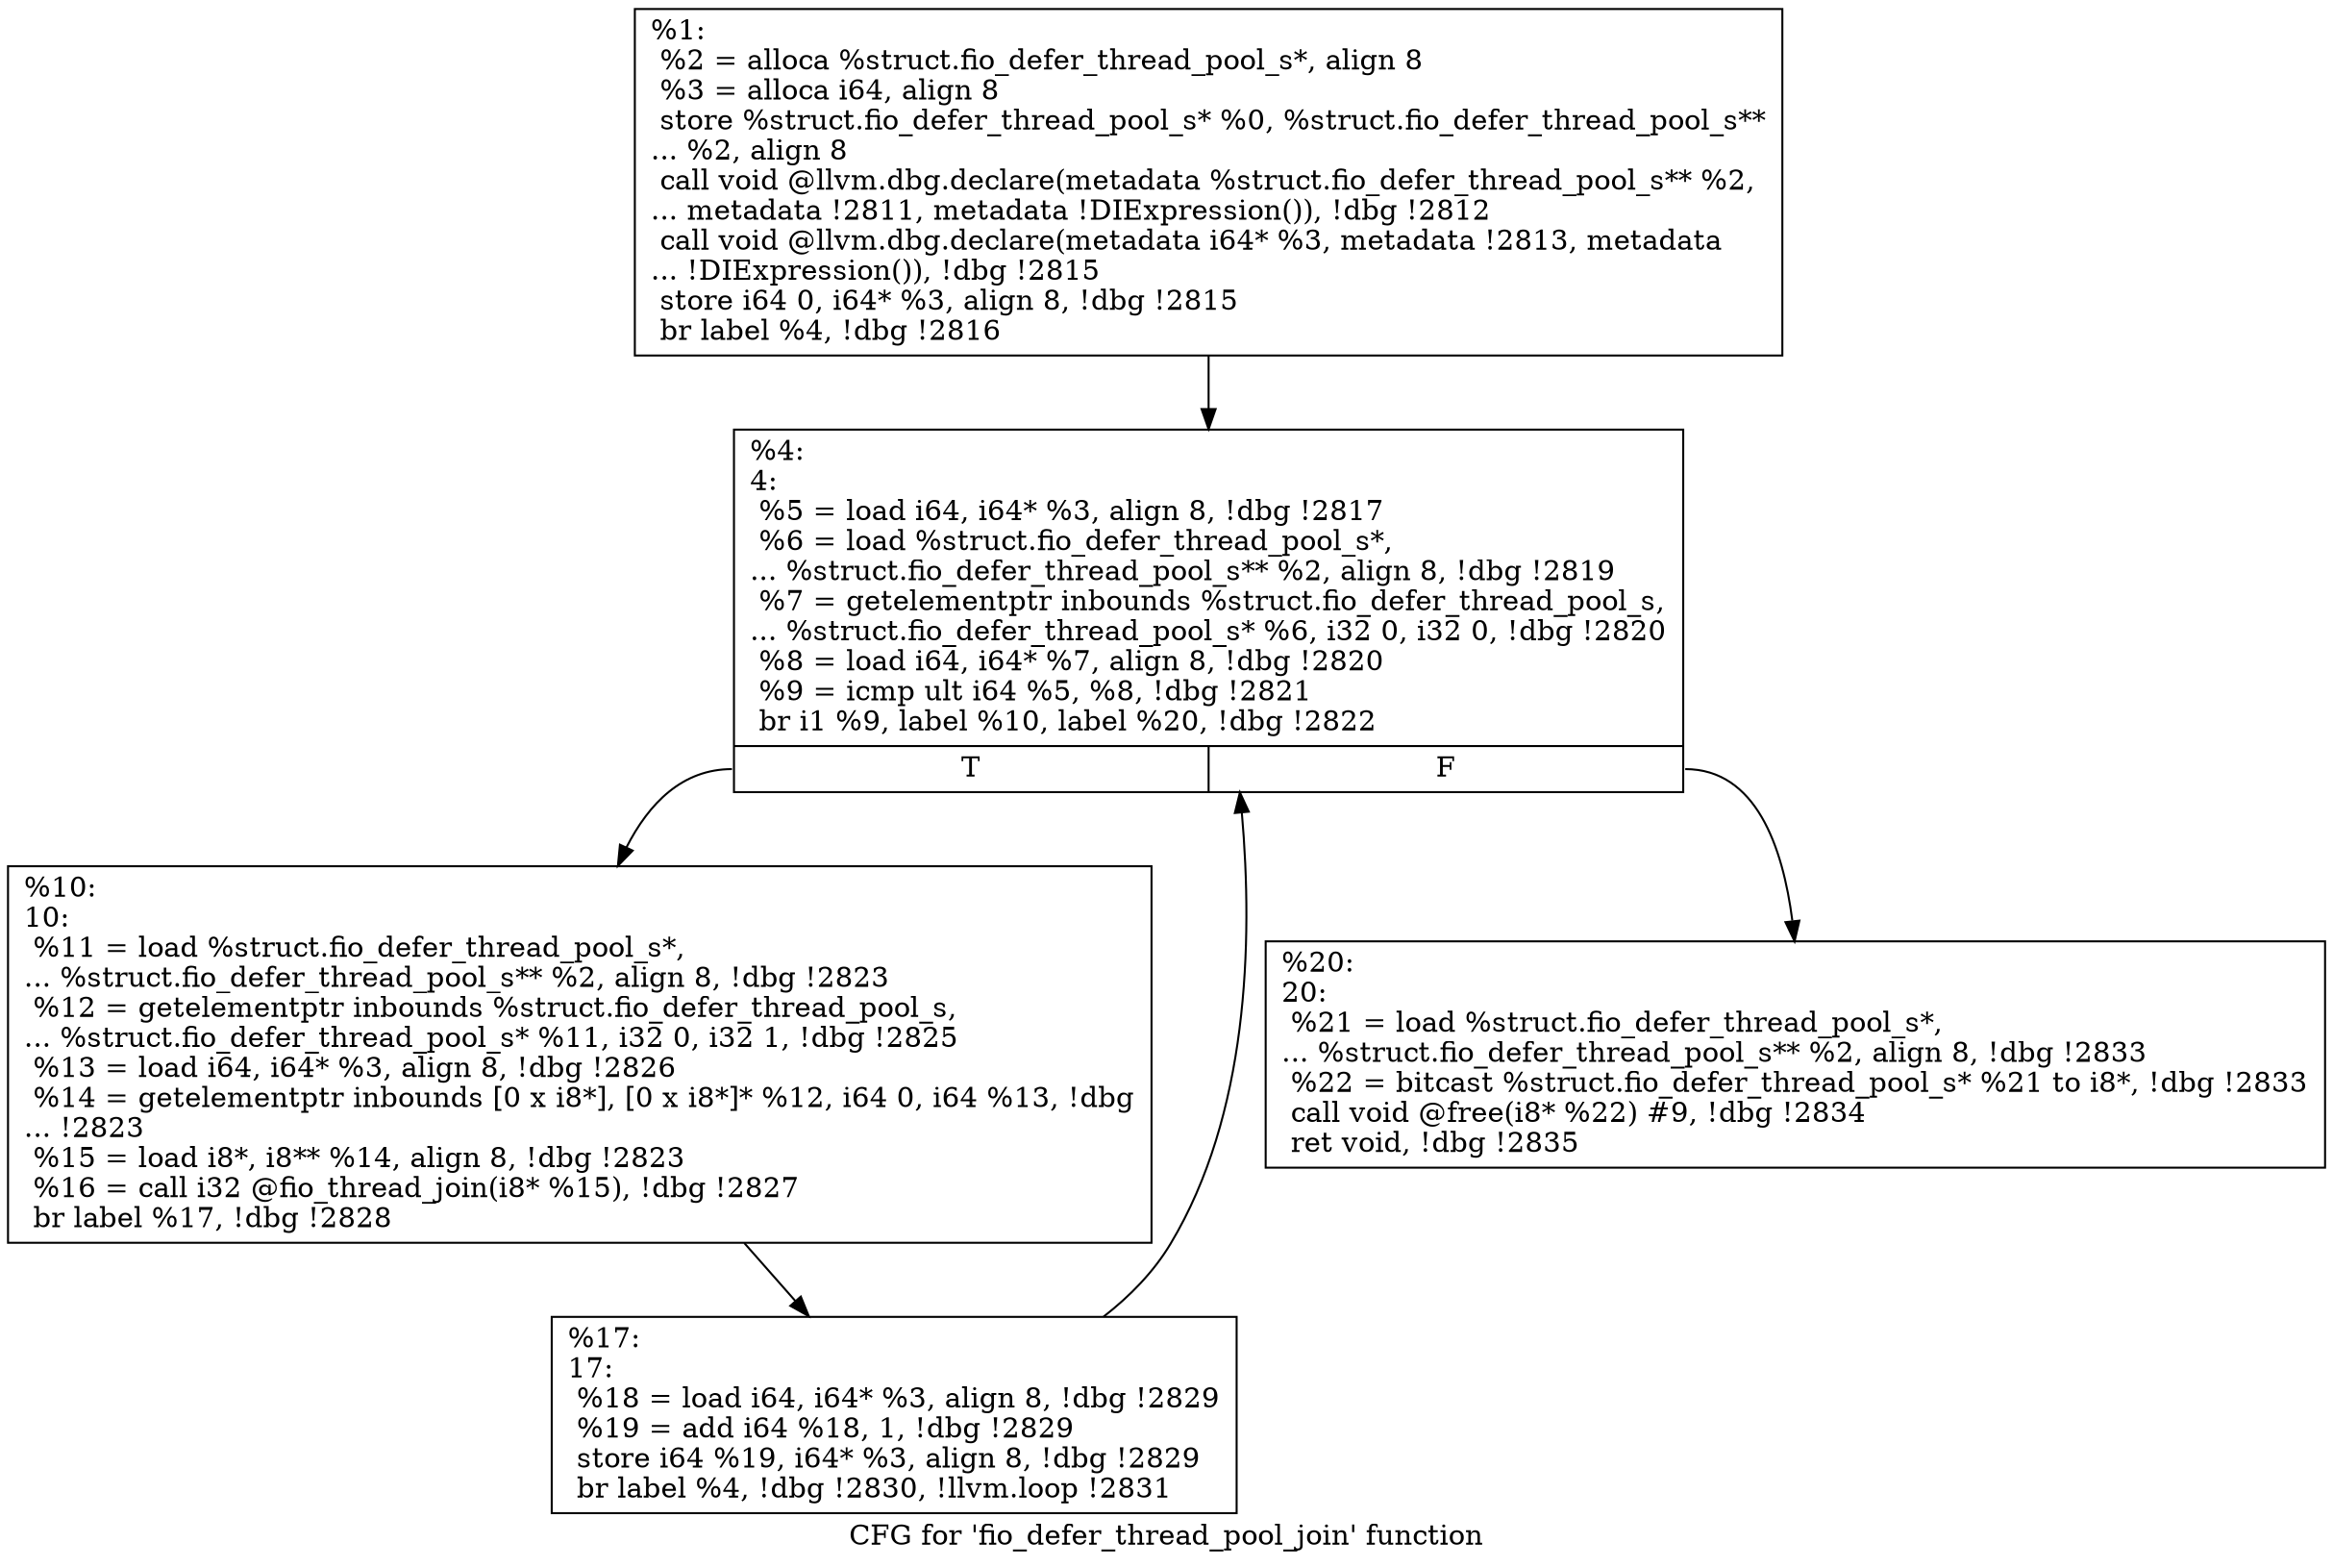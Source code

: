 digraph "CFG for 'fio_defer_thread_pool_join' function" {
	label="CFG for 'fio_defer_thread_pool_join' function";

	Node0x5568512f9790 [shape=record,label="{%1:\l  %2 = alloca %struct.fio_defer_thread_pool_s*, align 8\l  %3 = alloca i64, align 8\l  store %struct.fio_defer_thread_pool_s* %0, %struct.fio_defer_thread_pool_s**\l... %2, align 8\l  call void @llvm.dbg.declare(metadata %struct.fio_defer_thread_pool_s** %2,\l... metadata !2811, metadata !DIExpression()), !dbg !2812\l  call void @llvm.dbg.declare(metadata i64* %3, metadata !2813, metadata\l... !DIExpression()), !dbg !2815\l  store i64 0, i64* %3, align 8, !dbg !2815\l  br label %4, !dbg !2816\l}"];
	Node0x5568512f9790 -> Node0x5568512fd300;
	Node0x5568512fd300 [shape=record,label="{%4:\l4:                                                \l  %5 = load i64, i64* %3, align 8, !dbg !2817\l  %6 = load %struct.fio_defer_thread_pool_s*,\l... %struct.fio_defer_thread_pool_s** %2, align 8, !dbg !2819\l  %7 = getelementptr inbounds %struct.fio_defer_thread_pool_s,\l... %struct.fio_defer_thread_pool_s* %6, i32 0, i32 0, !dbg !2820\l  %8 = load i64, i64* %7, align 8, !dbg !2820\l  %9 = icmp ult i64 %5, %8, !dbg !2821\l  br i1 %9, label %10, label %20, !dbg !2822\l|{<s0>T|<s1>F}}"];
	Node0x5568512fd300:s0 -> Node0x5568512fd350;
	Node0x5568512fd300:s1 -> Node0x5568512fd3f0;
	Node0x5568512fd350 [shape=record,label="{%10:\l10:                                               \l  %11 = load %struct.fio_defer_thread_pool_s*,\l... %struct.fio_defer_thread_pool_s** %2, align 8, !dbg !2823\l  %12 = getelementptr inbounds %struct.fio_defer_thread_pool_s,\l... %struct.fio_defer_thread_pool_s* %11, i32 0, i32 1, !dbg !2825\l  %13 = load i64, i64* %3, align 8, !dbg !2826\l  %14 = getelementptr inbounds [0 x i8*], [0 x i8*]* %12, i64 0, i64 %13, !dbg\l... !2823\l  %15 = load i8*, i8** %14, align 8, !dbg !2823\l  %16 = call i32 @fio_thread_join(i8* %15), !dbg !2827\l  br label %17, !dbg !2828\l}"];
	Node0x5568512fd350 -> Node0x5568512fd3a0;
	Node0x5568512fd3a0 [shape=record,label="{%17:\l17:                                               \l  %18 = load i64, i64* %3, align 8, !dbg !2829\l  %19 = add i64 %18, 1, !dbg !2829\l  store i64 %19, i64* %3, align 8, !dbg !2829\l  br label %4, !dbg !2830, !llvm.loop !2831\l}"];
	Node0x5568512fd3a0 -> Node0x5568512fd300;
	Node0x5568512fd3f0 [shape=record,label="{%20:\l20:                                               \l  %21 = load %struct.fio_defer_thread_pool_s*,\l... %struct.fio_defer_thread_pool_s** %2, align 8, !dbg !2833\l  %22 = bitcast %struct.fio_defer_thread_pool_s* %21 to i8*, !dbg !2833\l  call void @free(i8* %22) #9, !dbg !2834\l  ret void, !dbg !2835\l}"];
}
